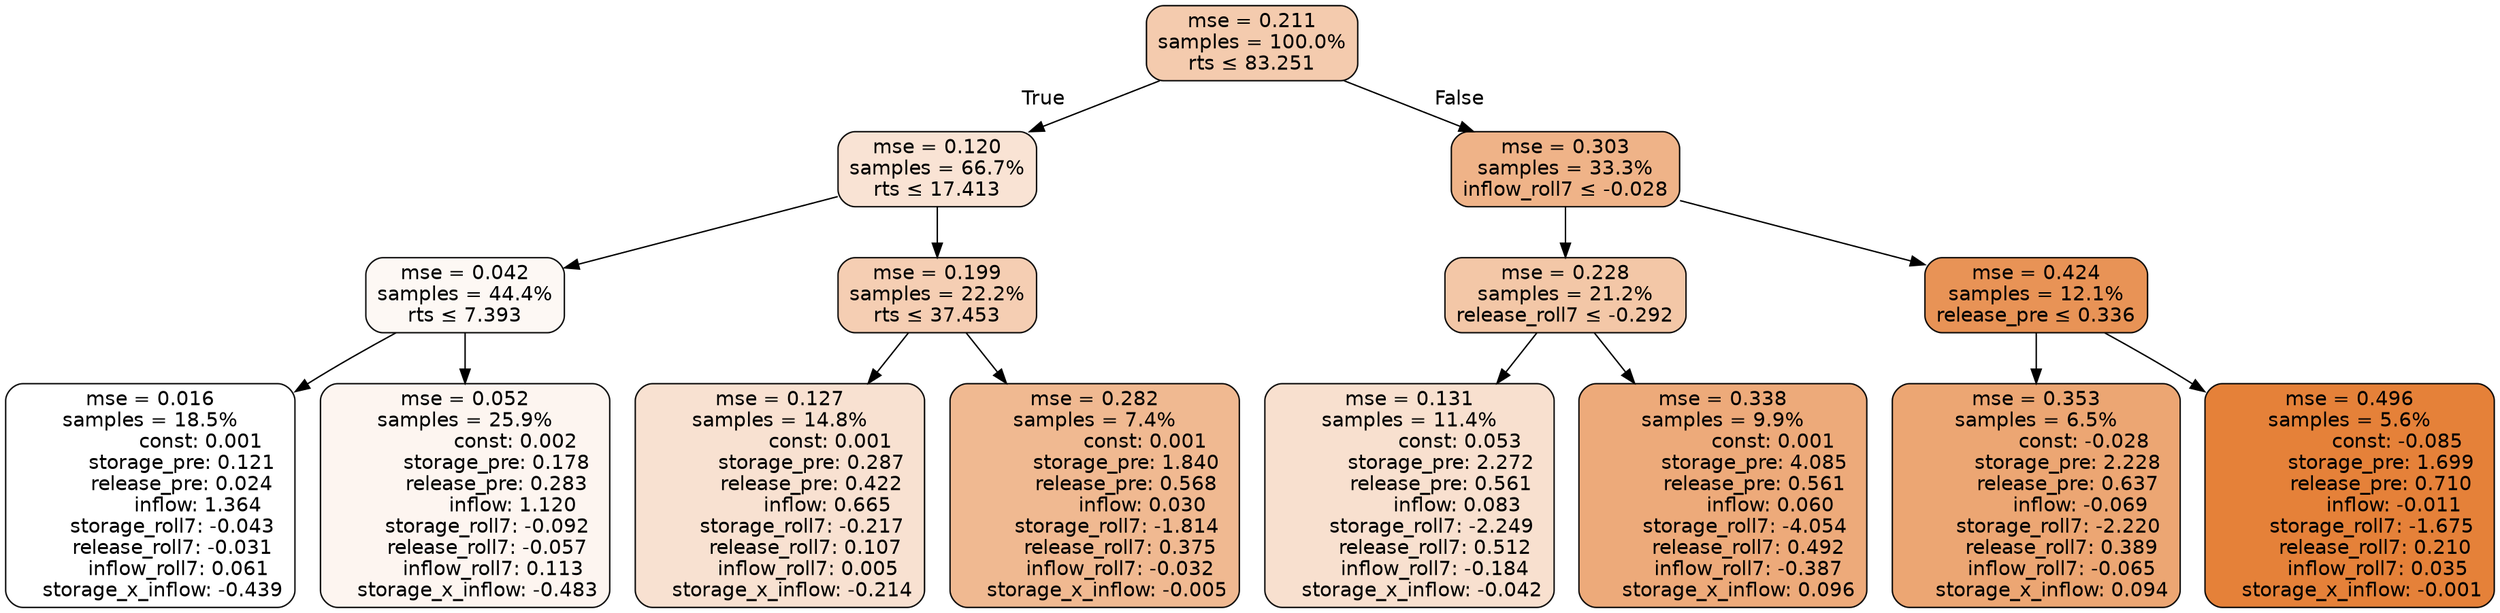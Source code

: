 digraph tree {
bgcolor="transparent"
node [shape=rectangle, style="filled, rounded", color="black", fontname=helvetica] ;
edge [fontname=helvetica] ;
	"0" [label="mse = 0.211
samples = 100.0%
rts &le; 83.251", fillcolor="#f4cbae"]
	"1" [label="mse = 0.120
samples = 66.7%
rts &le; 17.413", fillcolor="#f9e3d4"]
	"2" [label="mse = 0.042
samples = 44.4%
rts &le; 7.393", fillcolor="#fdf8f4"]
	"3" [label="mse = 0.016
samples = 18.5%
                const: 0.001
          storage_pre: 0.121
          release_pre: 0.024
               inflow: 1.364
       storage_roll7: -0.043
       release_roll7: -0.031
         inflow_roll7: 0.061
    storage_x_inflow: -0.439", fillcolor="#ffffff"]
	"4" [label="mse = 0.052
samples = 25.9%
                const: 0.002
          storage_pre: 0.178
          release_pre: 0.283
               inflow: 1.120
       storage_roll7: -0.092
       release_roll7: -0.057
         inflow_roll7: 0.113
    storage_x_inflow: -0.483", fillcolor="#fdf5f0"]
	"5" [label="mse = 0.199
samples = 22.2%
rts &le; 37.453", fillcolor="#f5ceb3"]
	"6" [label="mse = 0.127
samples = 14.8%
                const: 0.001
          storage_pre: 0.287
          release_pre: 0.422
               inflow: 0.665
       storage_roll7: -0.217
        release_roll7: 0.107
         inflow_roll7: 0.005
    storage_x_inflow: -0.214", fillcolor="#f8e1d1"]
	"7" [label="mse = 0.282
samples = 7.4%
                const: 0.001
          storage_pre: 1.840
          release_pre: 0.568
               inflow: 0.030
       storage_roll7: -1.814
        release_roll7: 0.375
        inflow_roll7: -0.032
    storage_x_inflow: -0.005", fillcolor="#f0b991"]
	"8" [label="mse = 0.303
samples = 33.3%
inflow_roll7 &le; -0.028", fillcolor="#efb388"]
	"9" [label="mse = 0.228
samples = 21.2%
release_roll7 &le; -0.292", fillcolor="#f3c7a7"]
	"10" [label="mse = 0.131
samples = 11.4%
                const: 0.053
          storage_pre: 2.272
          release_pre: 0.561
               inflow: 0.083
       storage_roll7: -2.249
        release_roll7: 0.512
        inflow_roll7: -0.184
    storage_x_inflow: -0.042", fillcolor="#f8e0cf"]
	"11" [label="mse = 0.338
samples = 9.9%
                const: 0.001
          storage_pre: 4.085
          release_pre: 0.561
               inflow: 0.060
       storage_roll7: -4.054
        release_roll7: 0.492
        inflow_roll7: -0.387
     storage_x_inflow: 0.096", fillcolor="#edaa7a"]
	"12" [label="mse = 0.424
samples = 12.1%
release_pre &le; 0.336", fillcolor="#e89356"]
	"13" [label="mse = 0.353
samples = 6.5%
               const: -0.028
          storage_pre: 2.228
          release_pre: 0.637
              inflow: -0.069
       storage_roll7: -2.220
        release_roll7: 0.389
        inflow_roll7: -0.065
     storage_x_inflow: 0.094", fillcolor="#eca673"]
	"14" [label="mse = 0.496
samples = 5.6%
               const: -0.085
          storage_pre: 1.699
          release_pre: 0.710
              inflow: -0.011
       storage_roll7: -1.675
        release_roll7: 0.210
         inflow_roll7: 0.035
    storage_x_inflow: -0.001", fillcolor="#e58139"]

	"0" -> "1" [labeldistance=2.5, labelangle=45, headlabel="True"]
	"1" -> "2"
	"2" -> "3"
	"2" -> "4"
	"1" -> "5"
	"5" -> "6"
	"5" -> "7"
	"0" -> "8" [labeldistance=2.5, labelangle=-45, headlabel="False"]
	"8" -> "9"
	"9" -> "10"
	"9" -> "11"
	"8" -> "12"
	"12" -> "13"
	"12" -> "14"
}